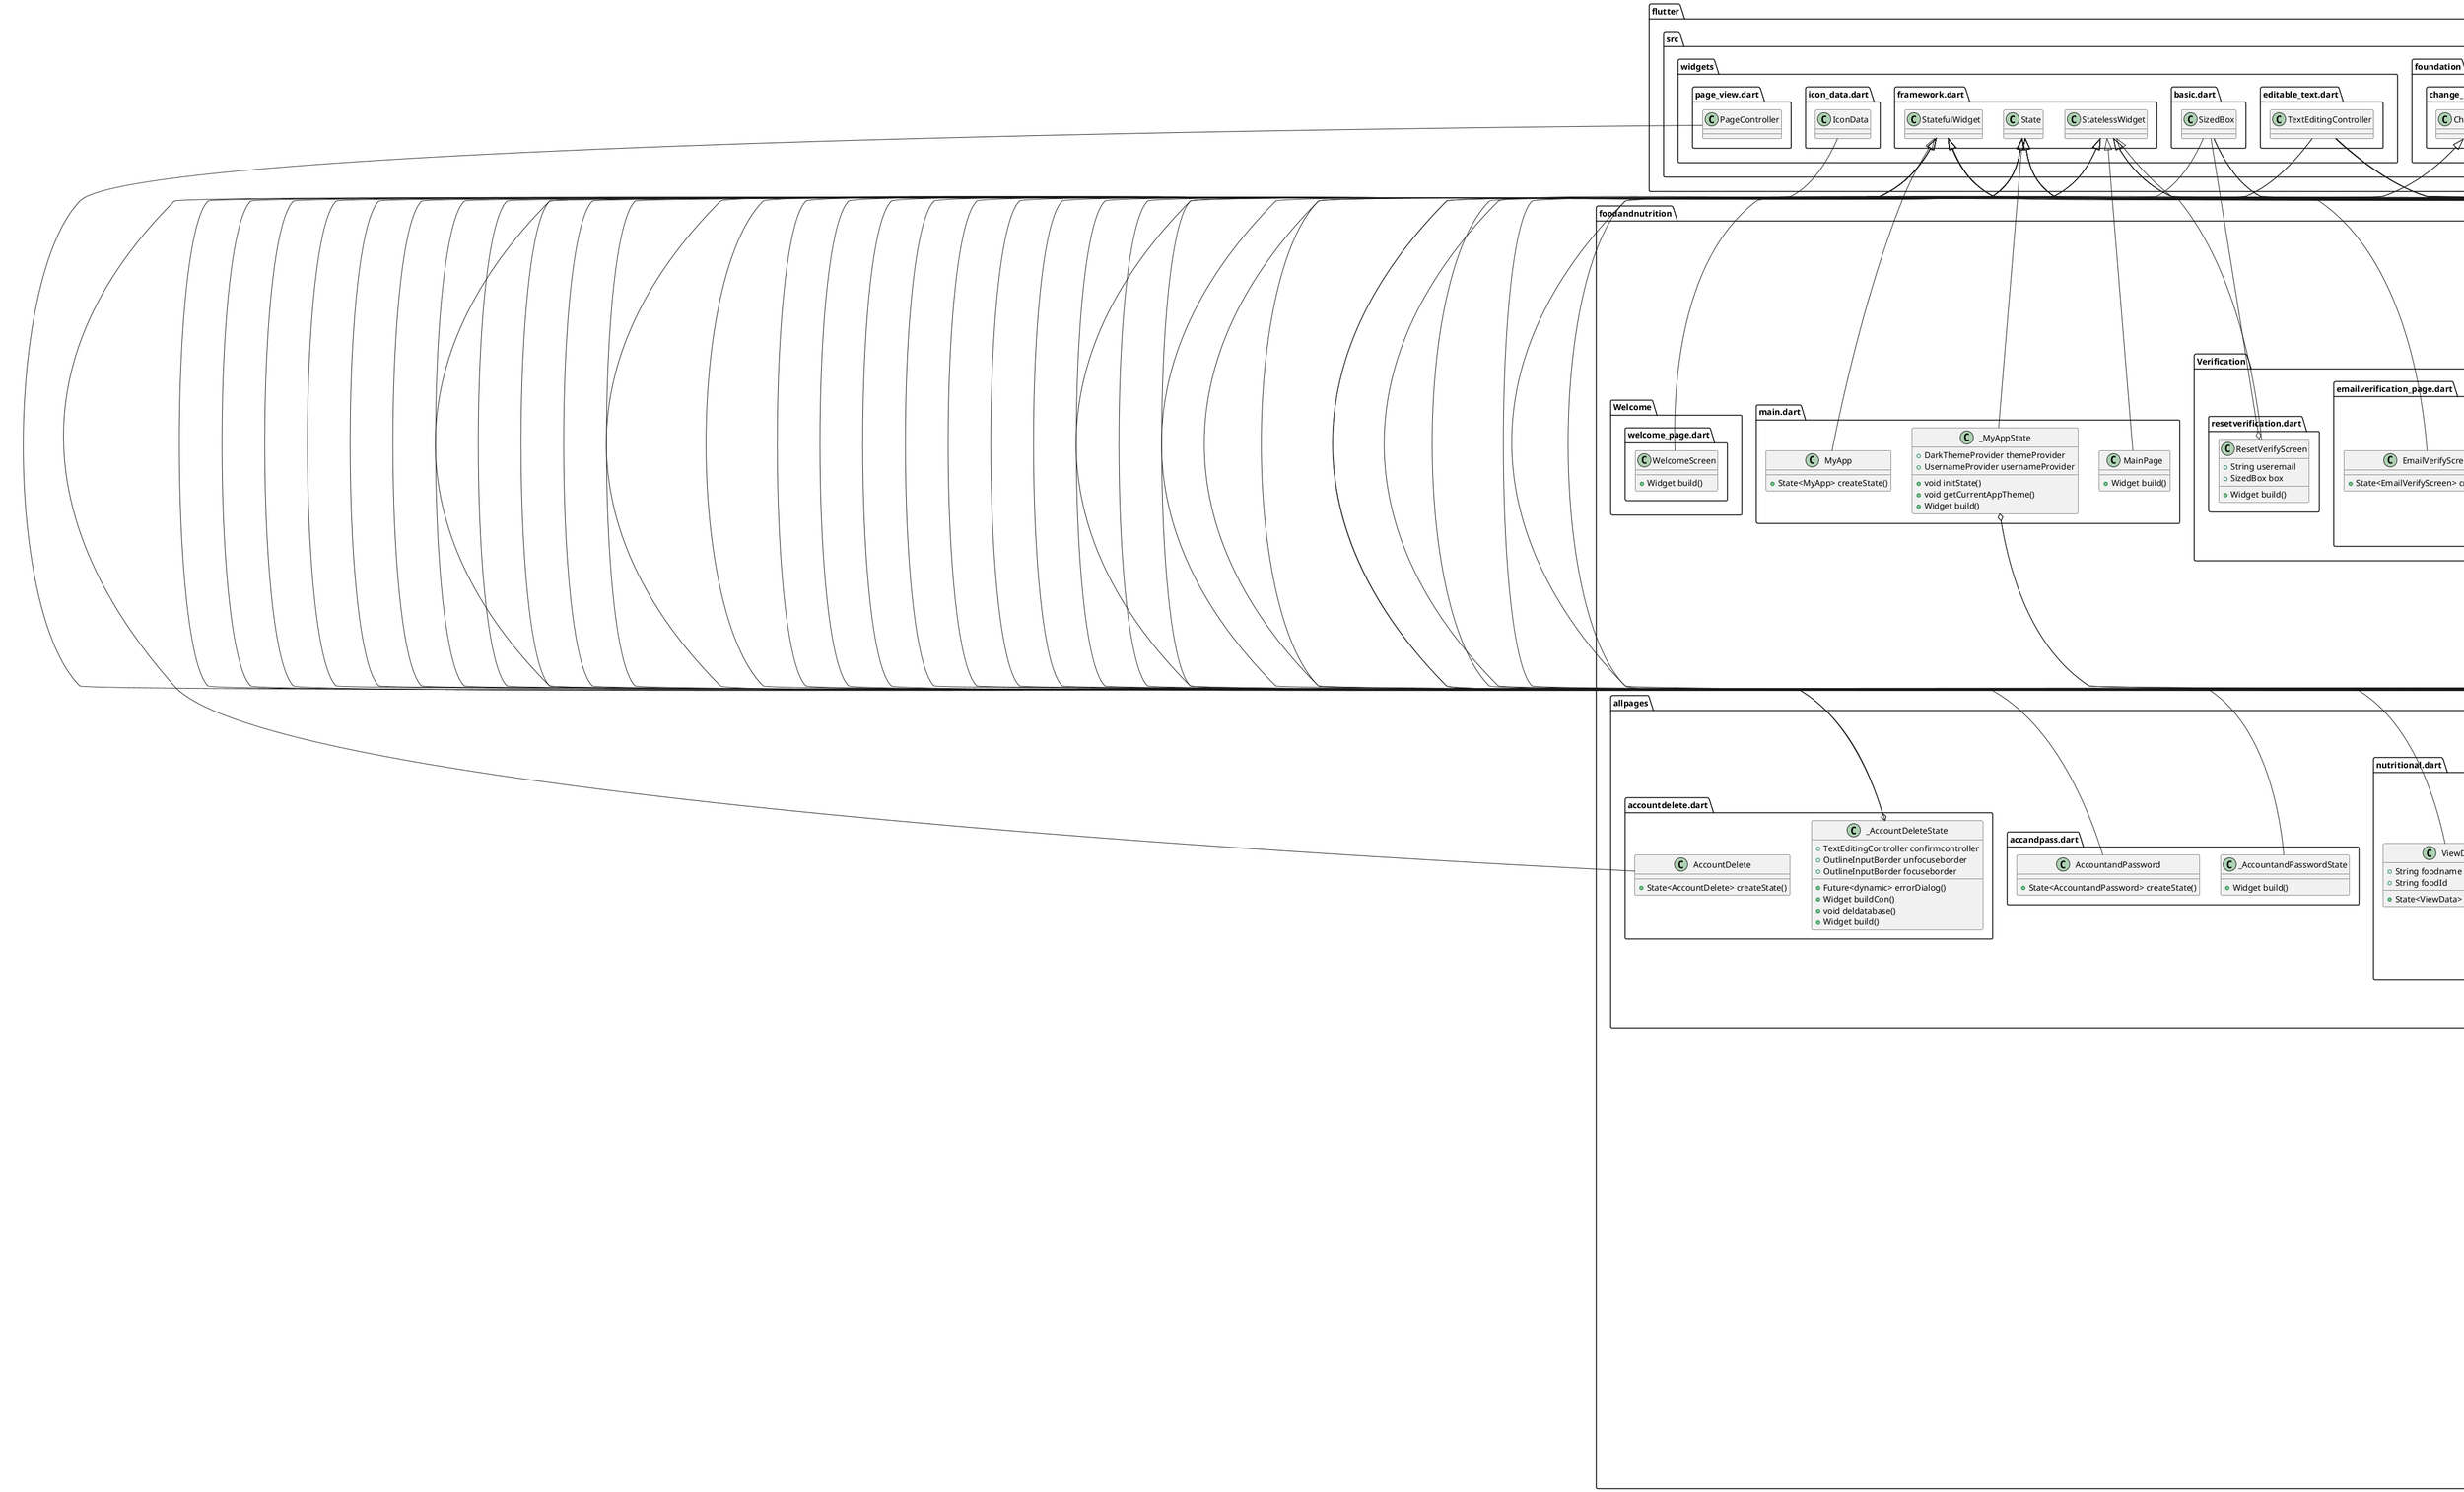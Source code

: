 @startuml 
set namespaceSeparator ::

class "foodandnutrition::allpages::accandpass.dart::AccountandPassword" {
  +State<AccountandPassword> createState()
}

"flutter::src::widgets::framework.dart::StatefulWidget" <|-- "foodandnutrition::allpages::accandpass.dart::AccountandPassword"

class "foodandnutrition::allpages::accandpass.dart::_AccountandPasswordState" {
  +Widget build()
}

"flutter::src::widgets::framework.dart::State" <|-- "foodandnutrition::allpages::accandpass.dart::_AccountandPasswordState"

class "foodandnutrition::allpages::accountdelete.dart::AccountDelete" {
  +State<AccountDelete> createState()
}

"flutter::src::widgets::framework.dart::StatefulWidget" <|-- "foodandnutrition::allpages::accountdelete.dart::AccountDelete"

class "foodandnutrition::allpages::accountdelete.dart::_AccountDeleteState" {
  +TextEditingController confirmcontroller
  +OutlineInputBorder unfocuseborder
  +OutlineInputBorder focuseborder
  +Future<dynamic> errorDialog()
  +Widget buildCon()
  +void deldatabase()
  +Widget build()
}

"foodandnutrition::allpages::accountdelete.dart::_AccountDeleteState" o-- "flutter::src::widgets::editable_text.dart::TextEditingController"   
"foodandnutrition::allpages::accountdelete.dart::_AccountDeleteState" o-- "flutter::src::material::input_border.dart::OutlineInputBorder"      
"flutter::src::widgets::framework.dart::State" <|-- "foodandnutrition::allpages::accountdelete.dart::_AccountDeleteState"

class "foodandnutrition::allpages::appsetting.dart::Appsetting" {
  +State<Appsetting> createState()
}

"flutter::src::widgets::framework.dart::StatefulWidget" <|-- "foodandnutrition::allpages::appsetting.dart::Appsetting"

class "foodandnutrition::allpages::appsetting.dart::_AppsettingState" {
  +bool notification
  +void initState()
  +void showNotification()
  +Widget build()
}

"flutter::src::widgets::framework.dart::State" <|-- "foodandnutrition::allpages::appsetting.dart::_AppsettingState"

class "foodandnutrition::allpages::details.dart::DetailScreen" {
  +int id
  +_DetailScreenState createState()
}

"flutter::src::widgets::framework.dart::StatefulWidget" <|-- "foodandnutrition::allpages::details.dart::DetailScreen"

class "foodandnutrition::allpages::details.dart::_DetailScreenState" {
  +FoodData foodData
  +bool loading
  +void initState()
  +Future<void> fetchData()
  +Widget build()
}

"foodandnutrition::allpages::details.dart::_DetailScreenState" o-- "foodandnutrition::models::foodmodel.dart::FoodData"
"flutter::src::widgets::framework.dart::State" <|-- "foodandnutrition::allpages::details.dart::_DetailScreenState"

class "foodandnutrition::allpages::favourite_page.dart::FavouritePage" {
  +State<FavouritePage> createState()
}

"flutter::src::widgets::framework.dart::StatefulWidget" <|-- "foodandnutrition::allpages::favourite_page.dart::FavouritePage"

class "foodandnutrition::allpages::favourite_page.dart::_FavouritePageState" {
  +Widget build()
}

"flutter::src::widgets::framework.dart::State" <|-- "foodandnutrition::allpages::favourite_page.dart::_FavouritePageState"

class "foodandnutrition::allpages::foodlist.dart::FoodListScreen" {
  +String title
  +State<FoodListScreen> createState()
}

"flutter::src::widgets::framework.dart::StatefulWidget" <|-- "foodandnutrition::allpages::foodlist.dart::FoodListScreen"

class "foodandnutrition::allpages::foodlist.dart::_FoodListScreenState" {
  -List<Map<String, dynamic>> _allUsers
  -List<Map<String, dynamic>> _foundUsers
  +void initState()
  +Widget build()
}

"flutter::src::widgets::framework.dart::State" <|-- "foodandnutrition::allpages::foodlist.dart::_FoodListScreenState"

class "foodandnutrition::allpages::food_page.dart::FoodPage" {
  +State<FoodPage> createState()
}

"flutter::src::widgets::framework.dart::StatefulWidget" <|-- "foodandnutrition::allpages::food_page.dart::FoodPage"

class "foodandnutrition::allpages::food_page.dart::_FoodPageState" {
  +Widget build()
}

"flutter::src::widgets::framework.dart::State" <|-- "foodandnutrition::allpages::food_page.dart::_FoodPageState"

class "foodandnutrition::allpages::food_page.dart::FoodDisplay" {
  +String imagelink
  +String type
  +String about
  +String whichpatients
  +void Function() press
  +Widget build()
}

"foodandnutrition::allpages::food_page.dart::FoodDisplay" o-- "dart::ui::void Function()"
"flutter::src::widgets::framework.dart::StatelessWidget" <|-- "foodandnutrition::allpages::food_page.dart::FoodDisplay"

class "foodandnutrition::allpages::home_page.dart::HomePage" {
  +State<HomePage> createState()
}

"flutter::src::widgets::framework.dart::StatefulWidget" <|-- "foodandnutrition::allpages::home_page.dart::HomePage"

class "foodandnutrition::allpages::home_page.dart::_HomePageState" {
  -PageController _controller
  +User user
  -String _uid
  +String username
  +DateTime today
  +String dateStr
  +bool reload
  +void initState()
  +void getData()
  +Widget build()
}

"foodandnutrition::allpages::home_page.dart::_HomePageState" o-- "flutter::src::widgets::page_view.dart::PageController"
"foodandnutrition::allpages::home_page.dart::_HomePageState" o-- "firebase_auth::firebase_auth.dart::User"
"flutter::src::widgets::framework.dart::State" <|-- "foodandnutrition::allpages::home_page.dart::_HomePageState"

class "foodandnutrition::allpages::home_page.dart::Smallcards" {
  +String foodname
  +String totalcalories
  +void Function() press
  +Widget build()
}

"foodandnutrition::allpages::home_page.dart::Smallcards" o-- "dart::ui::void Function()"
"flutter::src::widgets::framework.dart::StatelessWidget" <|-- "foodandnutrition::allpages::home_page.dart::Smallcards"

class "foodandnutrition::allpages::nutritional.dart::ViewData" {
  +String foodname
  +String foodId
  +State<ViewData> createState()
}

"flutter::src::widgets::framework.dart::StatefulWidget" <|-- "foodandnutrition::allpages::nutritional.dart::ViewData"

class "foodandnutrition::allpages::nutritional.dart::_ViewDataState" {
  +SizedBox box
  +String calories
  +String foodCat
  +String foodDesc
  +String servSize
  +String imageurl
  +bool isfav
  +void initState()
  +void getData()
  +Future<dynamic> favornot()
  +Future<void> favtoggle()
  +Future<dynamic> addtoFav()
  +Future<dynamic> removefromFav()
  +Widget build()
}

"foodandnutrition::allpages::nutritional.dart::_ViewDataState" o-- "flutter::src::widgets::basic.dart::SizedBox"
"flutter::src::widgets::framework.dart::State" <|-- "foodandnutrition::allpages::nutritional.dart::_ViewDataState"

class "foodandnutrition::allpages::profile_page.dart::ProfileScreen" {
  +State<ProfileScreen> createState()
}

"flutter::src::widgets::framework.dart::StatefulWidget" <|-- "foodandnutrition::allpages::profile_page.dart::ProfileScreen"

class "foodandnutrition::allpages::profile_page.dart::_ProfileScreenState" {
  +User user
  -String _uid
  +String name
  +int age
  +String username
  +int height
  +int weight
  +String email
  +String gender
  +String dob
  +String register
  +String profileurl
  +String imageUrl
  -File? _image
  +void initState()
  +void getData()
  +void chooseProfile()
  +Future<File?> cropimage()
  +Future<dynamic> addProfile()
  +Widget build()
}

"foodandnutrition::allpages::profile_page.dart::_ProfileScreenState" o-- "firebase_auth::firebase_auth.dart::User"
"foodandnutrition::allpages::profile_page.dart::_ProfileScreenState" o-- "dart::io::File"
"flutter::src::widgets::framework.dart::State" <|-- "foodandnutrition::allpages::profile_page.dart::_ProfileScreenState"

class "foodandnutrition::allpages::profile_page.dart::ProfileMenu" {
  +String text
  +IconData firsticon
  +IconData secondicon
  +void Function() press
  +Widget build()
}

"foodandnutrition::allpages::profile_page.dart::ProfileMenu" o-- "flutter::src::widgets::icon_data.dart::IconData"
"foodandnutrition::allpages::profile_page.dart::ProfileMenu" o-- "dart::ui::void Function()"
"flutter::src::widgets::framework.dart::StatelessWidget" <|-- "foodandnutrition::allpages::profile_page.dart::ProfileMenu"

class "foodandnutrition::allpages::search_page.dart::SearchPage" {
  +State<SearchPage> createState()
}

"flutter::src::widgets::framework.dart::StatefulWidget" <|-- "foodandnutrition::allpages::search_page.dart::SearchPage"

class "foodandnutrition::allpages::search_page.dart::_SearchPageState" {
  +TextEditingController searchcontroller
  +FoodList foodList
  -List<FoodList> _foodList
  +Widget buildUser()
  +void initState()
  -void _runFilter()
  +Widget build()
}

"foodandnutrition::allpages::search_page.dart::_SearchPageState" o-- "flutter::src::widgets::editable_text.dart::TextEditingController"        
"foodandnutrition::allpages::search_page.dart::_SearchPageState" o-- "foodandnutrition::services::foodlist.dart::FoodList"
"flutter::src::widgets::framework.dart::State" <|-- "foodandnutrition::allpages::search_page.dart::_SearchPageState"

class "foodandnutrition::allpages::test_page.dart::Testscreen" {
  +State<Testscreen> createState()
}

"flutter::src::widgets::framework.dart::StatefulWidget" <|-- "foodandnutrition::allpages::test_page.dart::Testscreen"

class "foodandnutrition::allpages::test_page.dart::_TestscreenState" {
  +Widget build()
}

"flutter::src::widgets::framework.dart::State" <|-- "foodandnutrition::allpages::test_page.dart::_TestscreenState"

class "foodandnutrition::allpages::track_page.dart::TrackPage" {
  +State<TrackPage> createState()
}

"flutter::src::widgets::framework.dart::StatefulWidget" <|-- "foodandnutrition::allpages::track_page.dart::TrackPage"

class "foodandnutrition::allpages::track_page.dart::_TrackPageState" {
  +Widget build()
}

"flutter::src::widgets::framework.dart::State" <|-- "foodandnutrition::allpages::track_page.dart::_TrackPageState"

class "foodandnutrition::ForgotPassword::changepass_page.dart::ChangePassScreen" {
  +State<ChangePassScreen> createState()
}

"flutter::src::widgets::framework.dart::StatefulWidget" <|-- "foodandnutrition::ForgotPassword::changepass_page.dart::ChangePassScreen"        

class "foodandnutrition::ForgotPassword::changepass_page.dart::_ChangePassScreenState" {
  +SizedBox box
  +User user
  +TextEditingController passwordController
  +TextEditingController newpassController
  +TextEditingController changepassController
  +bool isPasswordVisible
  +bool isNewpass
  +bool isChangePass
  +OutlineInputBorder unfocuseborder
  +OutlineInputBorder focuseborder
  +String? passerrorText
  +String? newpasserrorText
  +String? errorText
  +void initState()
  +bool passwordConfirmed()
  +Future<dynamic> errorDialog()
  -Future<dynamic> _changePassword()
  +Widget buildPass()
  +Widget buildNewPass()
  +Widget buildChangePass()
  +Widget build()
}

"foodandnutrition::ForgotPassword::changepass_page.dart::_ChangePassScreenState" o-- "flutter::src::widgets::basic.dart::SizedBox"
"foodandnutrition::ForgotPassword::changepass_page.dart::_ChangePassScreenState" o-- "firebase_auth::firebase_auth.dart::User"
"foodandnutrition::ForgotPassword::changepass_page.dart::_ChangePassScreenState" o-- "flutter::src::widgets::editable_text.dart::TextEditingController"
"foodandnutrition::ForgotPassword::changepass_page.dart::_ChangePassScreenState" o-- "flutter::src::material::input_border.dart::OutlineInputBorder"
"flutter::src::widgets::framework.dart::State" <|-- "foodandnutrition::ForgotPassword::changepass_page.dart::_ChangePassScreenState"

class "foodandnutrition::ForgotPassword::forgotpass_page.dart::ResetPasswordScreen" {
  +State<ResetPasswordScreen> createState()
}

"flutter::src::widgets::framework.dart::StatefulWidget" <|-- "foodandnutrition::ForgotPassword::forgotpass_page.dart::ResetPasswordScreen"     

class "foodandnutrition::ForgotPassword::forgotpass_page.dart::_ResetPasswordScreenState" {
  +SizedBox box
  +TextEditingController emailController
  +void initState()
  +void dispose()
  +dynamic checkaccount()
  +Future<dynamic> passwordReset()
  +Widget buildUser()
  +Widget build()
}

"foodandnutrition::ForgotPassword::forgotpass_page.dart::_ResetPasswordScreenState" o-- "flutter::src::widgets::basic.dart::SizedBox"
"foodandnutrition::ForgotPassword::forgotpass_page.dart::_ResetPasswordScreenState" o-- "flutter::src::widgets::editable_text.dart::TextEditingController"
"flutter::src::widgets::framework.dart::State" <|-- "foodandnutrition::ForgotPassword::forgotpass_page.dart::_ResetPasswordScreenState"        

class "foodandnutrition::Homepage::landing.dart::LandingPage" {
  +State<LandingPage> createState()
}

"flutter::src::widgets::framework.dart::StatefulWidget" <|-- "foodandnutrition::Homepage::landing.dart::LandingPage"

class "foodandnutrition::Homepage::landing.dart::_LandingPageState" {
  +List<Widget> pages
  +int currentStep
  +Widget build()
}

"flutter::src::widgets::framework.dart::State" <|-- "foodandnutrition::Homepage::landing.dart::_LandingPageState"

class "foodandnutrition::Login::login_page.dart::LoginScreen" {
  +State<LoginScreen> createState()
}

"flutter::src::widgets::framework.dart::StatefulWidget" <|-- "foodandnutrition::Login::login_page.dart::LoginScreen"

class "foodandnutrition::Login::login_page.dart::_LoginScreenState" {
  +TextEditingController usernameController
  +String password
  +bool isPasswordVisible
  +void initState()
  +Future<dynamic> errorDialog()
  +Future<dynamic> signIn()
  +Widget buildUser()
  +Widget buildPassword()
  +Widget build()
}

"foodandnutrition::Login::login_page.dart::_LoginScreenState" o-- "flutter::src::widgets::editable_text.dart::TextEditingController"
"flutter::src::widgets::framework.dart::State" <|-- "foodandnutrition::Login::login_page.dart::_LoginScreenState"

class "foodandnutrition::main.dart::MyApp" {
  +State<MyApp> createState()
}

"flutter::src::widgets::framework.dart::StatefulWidget" <|-- "foodandnutrition::main.dart::MyApp"

class "foodandnutrition::main.dart::_MyAppState" {
  +DarkThemeProvider themeProvider
  +UsernameProvider usernameProvider
  +void initState()
  +void getCurrentAppTheme()
  +Widget build()
}

"foodandnutrition::main.dart::_MyAppState" o-- "foodandnutrition::provider::darkthemeprov.dart::DarkThemeProvider"
"foodandnutrition::main.dart::_MyAppState" o-- "foodandnutrition::provider::darkthemeprov.dart::UsernameProvider"
"flutter::src::widgets::framework.dart::State" <|-- "foodandnutrition::main.dart::_MyAppState"

class "foodandnutrition::main.dart::MainPage" {
  +Widget build()
}

"flutter::src::widgets::framework.dart::StatelessWidget" <|-- "foodandnutrition::main.dart::MainPage"

class "foodandnutrition::models::foodmodel.dart::FoodData" {
  +WweiaFoodCategory? wweiaFoodCategory
  +String? description
  +List<FoodAttribute>? foodAttributes
  +String? foodCode
  +List<InputFood>? inputFoods
  +String? startDate
  +String? endDate
  +List<dynamic>? foodComponents
  +String? foodClass
  +String? fdcId
  +String? publicationDate
  +List<FoodNutrient>? foodNutrients
  +List<FoodPortion>? foodPortions
  +String? dataType
  +FoodData copyWith()
  +Map<String, dynamic> toMap()
}

"foodandnutrition::models::foodmodel.dart::FoodData" o-- "foodandnutrition::models::foodmodel.dart::WweiaFoodCategory"

class "foodandnutrition::models::foodmodel.dart::FoodAttribute" {
  +int? id
  +String? value
  +String? name
  +FoodAttributeType? foodAttributeType
  +FoodAttribute copyWith()
  +Map<String, dynamic> toMap()
}

"foodandnutrition::models::foodmodel.dart::FoodAttribute" o-- "foodandnutrition::models::foodmodel.dart::FoodAttributeType"

class "foodandnutrition::models::foodmodel.dart::FoodAttributeType" {
  +int? id
  +String? name
  +String? description
  +FoodAttributeType copyWith()
  +Map<String, dynamic> toMap()
}

class "foodandnutrition::models::foodmodel.dart::FoodNutrient" {
  +Nutrient? nutrient
  +Type? type
  +int? id
  +double? amount
  +FoodNutrient copyWith()
  +Map<String, dynamic> toMap()
}

"foodandnutrition::models::foodmodel.dart::FoodNutrient" o-- "foodandnutrition::models::foodmodel.dart::Nutrient"
"foodandnutrition::models::foodmodel.dart::FoodNutrient" o-- "foodandnutrition::models::foodmodel.dart::Type"

class "foodandnutrition::models::foodmodel.dart::Nutrient" {
  +int? id
  +String? number
  +String? name
  +String? rank
  +String? unitName
  +Nutrient copyWith()
  +Map<String, dynamic> toMap()
}

class "foodandnutrition::models::foodmodel.dart::FoodPortion" {
  +int? id
  +String? portionDescription
  +String? gramWeight
  +String? sequenceNumber
  +String? modifier
  +MeasureUnit? measureUnit
  +FoodPortion copyWith()
  +Map<String, dynamic> toMap()
}

"foodandnutrition::models::foodmodel.dart::FoodPortion" o-- "foodandnutrition::models::foodmodel.dart::MeasureUnit"

class "foodandnutrition::models::foodmodel.dart::MeasureUnit" {
  +int? id
  +String? name
  +String? abbreviation
  +MeasureUnit copyWith()
  +Map<String, dynamic> toMap()
}

class "foodandnutrition::models::foodmodel.dart::InputFood" {
  +int? id
  +String? foodDescription
  +String? ingredientDescription
  +String? ingredientWeight
  +String? portionCode
  +String? portionDescription
  +String? sequenceNumber
  +String? ingredientCode
  +String? unit
  +String? amount
  +InputFood copyWith()
  +Map<String, dynamic> toMap()
}

class "foodandnutrition::models::foodmodel.dart::WweiaFoodCategory" {
  +int? wweiaFoodCategoryCode
  +String? wweiaFoodCategoryDescription
  +WweiaFoodCategory copyWith()
  +Map<String, dynamic> toMap()
}

class "foodandnutrition::models::foodmodel.dart::EnumValues" {
  +Map<String, T> map
  +Map<T, String>? reverseMap
  +Map<T, String>? reverse
}

class "foodandnutrition::models::foodmodel.dart::UnitName" {
  +int index
  {static} +List<UnitName> values
  {static} +UnitName G
  {static} +UnitName KCAL
  {static} +UnitName MG
  {static} +UnitName UNIT_NAME_G
}

"foodandnutrition::models::foodmodel.dart::UnitName" o-- "foodandnutrition::models::foodmodel.dart::UnitName"
"dart::core::Enum" <|-- "foodandnutrition::models::foodmodel.dart::UnitName"

class "foodandnutrition::models::foodmodel.dart::Type" {
  +int index
  {static} +List<Type> values
  {static} +Type FOOD_NUTRIENT
}

"foodandnutrition::models::foodmodel.dart::Type" o-- "foodandnutrition::models::foodmodel.dart::Type"
"dart::core::Enum" <|-- "foodandnutrition::models::foodmodel.dart::Type"

class "foodandnutrition::ProfileOptions::alldetails.dart::ViewDetails" {
  +String userid
  +String username
  +String fullname
  +int age
  +int height
  +int weight
  +String email
  +String gender
  +String dob
  +String register
  +String profileurl
  +State<ViewDetails> createState()
}

"flutter::src::widgets::framework.dart::StatefulWidget" <|-- "foodandnutrition::ProfileOptions::alldetails.dart::ViewDetails"

class "foodandnutrition::ProfileOptions::alldetails.dart::_ViewDetailsState" {
  +Widget build()
}

"flutter::src::widgets::framework.dart::State" <|-- "foodandnutrition::ProfileOptions::alldetails.dart::_ViewDetailsState"

class "foodandnutrition::ProfileOptions::alldetails.dart::ProfileDetailColumn" {
  +String title
  +String value
  +Widget build()
}

"flutter::src::widgets::framework.dart::StatelessWidget" <|-- "foodandnutrition::ProfileOptions::alldetails.dart::ProfileDetailColumn"

class "foodandnutrition::ProfileOptions::before_after.dart::BeforeandAfterScreen" {
  +String userid
  +State<BeforeandAfterScreen> createState()
}

"flutter::src::widgets::framework.dart::StatefulWidget" <|-- "foodandnutrition::ProfileOptions::before_after.dart::BeforeandAfterScreen"       

class "foodandnutrition::ProfileOptions::before_after.dart::_BeforeandAfterScreenState" {
  +String imageUrl
  +String beforeurl
  +String afterurl
  +String username
  +File? beforeimage
  +File? afterimage
  +void initState()
  +void getData()
  +void chooseBefore()
  +Future<dynamic> addBefore()
  +void chooseAfter()
  +Future<File?> cropimage()
  +Future<dynamic> addAfter()
  +Widget build()
}

"foodandnutrition::ProfileOptions::before_after.dart::_BeforeandAfterScreenState" o-- "dart::io::File"
"flutter::src::widgets::framework.dart::State" <|-- "foodandnutrition::ProfileOptions::before_after.dart::_BeforeandAfterScreenState"

class "foodandnutrition::ProfileOptions::editdetails.dart::EditDetails" {
  +String userid
  +String username
  +String fullname
  +String email
  +int age
  +int height
  +int weight
  +String gender
  +String dob
  +State<EditDetails> createState()
}

"flutter::src::widgets::framework.dart::StatefulWidget" <|-- "foodandnutrition::ProfileOptions::editdetails.dart::EditDetails"

class "foodandnutrition::ProfileOptions::editdetails.dart::_EditDetailsState" {
  +TextEditingController fullnamecontroller
  +TextEditingController usernamecontroller
  +TextEditingController dobcontroller
  +TextEditingController agecontroller
  +TextEditingController gendercontroller
  +TextEditingController heightcontroller
  +TextEditingController weightcontroller
  +void initState()
  +void checkfield()
  +Future<dynamic> updateuser()
  +Widget build()
}

"foodandnutrition::ProfileOptions::editdetails.dart::_EditDetailsState" o-- "flutter::src::widgets::editable_text.dart::TextEditingController" 
"flutter::src::widgets::framework.dart::State" <|-- "foodandnutrition::ProfileOptions::editdetails.dart::_EditDetailsState"

class "foodandnutrition::ProfileOptions::editdetails.dart::Editfield" {
  +String labeltext
  +String hinttext
  +TextEditingController cont
  +Widget build()
}

"foodandnutrition::ProfileOptions::editdetails.dart::Editfield" o-- "flutter::src::widgets::editable_text.dart::TextEditingController"
"flutter::src::widgets::framework.dart::StatelessWidget" <|-- "foodandnutrition::ProfileOptions::editdetails.dart::Editfield"

class "foodandnutrition::provider::darkthemeprov.dart::DarkThemeProvider" {
  +DarkThemePrefs darkThemePrefs
  -bool _darkTheme
  +bool getDarkTheme
  +bool setDarkTheme
}

"foodandnutrition::provider::darkthemeprov.dart::DarkThemeProvider" o-- "foodandnutrition::services::darkthemeperf.dart::DarkThemePrefs"       
"flutter::src::foundation::change_notifier.dart::ChangeNotifier" <|-- "foodandnutrition::provider::darkthemeprov.dart::DarkThemeProvider"      

class "foodandnutrition::provider::darkthemeprov.dart::UsernameProvider" {
  +UsernamePerfs usernamePerfs
  -String _username
  +String getUsername
  +String setUsername
}

"foodandnutrition::provider::darkthemeprov.dart::UsernameProvider" o-- "foodandnutrition::services::darkthemeperf.dart::UsernamePerfs"
"flutter::src::foundation::change_notifier.dart::ChangeNotifier" <|-- "foodandnutrition::provider::darkthemeprov.dart::UsernameProvider"       

class "foodandnutrition::services::darkthemeperf.dart::DarkThemePrefs" {
  {static} +String themeStatus
  +dynamic setDarkTheme()
  +Future<bool> getTheme()
}

class "foodandnutrition::services::darkthemeperf.dart::UsernamePerfs" {
  {static} +String userName
  +dynamic setUsername()
  +Future<String> getTheme()
}

class "foodandnutrition::services::foodlist.dart::FoodList" {
  +int id
  +String name
  +String foodCategory
  +List<FoodList> foodList()
}

class "foodandnutrition::Signup::addfood.dart::Addfood" {
  +State<Addfood> createState()
}

"flutter::src::widgets::framework.dart::StatefulWidget" <|-- "foodandnutrition::Signup::addfood.dart::Addfood"

class "foodandnutrition::Signup::addfood.dart::_AddfoodState" {
  +TextEditingController foodidcontroller
  +TextEditingController foodnamecontroller
  +TextEditingController foodcatcontroller
  +TextEditingController fooddesccontroller
  +TextEditingController servsizecontroller
  +TextEditingController calcontroller
  +Future<dynamic> submitfood()
  +Widget build()
}

"foodandnutrition::Signup::addfood.dart::_AddfoodState" o-- "flutter::src::widgets::editable_text.dart::TextEditingController"
"flutter::src::widgets::framework.dart::State" <|-- "foodandnutrition::Signup::addfood.dart::_AddfoodState"

class "foodandnutrition::Signup::signup_page.dart::SignUpScreen" {
  +State<SignUpScreen> createState()
}

"flutter::src::widgets::framework.dart::StatefulWidget" <|-- "foodandnutrition::Signup::signup_page.dart::SignUpScreen"

class "foodandnutrition::Signup::signup_page.dart::_SignUpScreenState" {
  +int currentStep
  +TextEditingController fullnamecontroller
  +TextEditingController usernamecontroller
  +TextEditingController emailcontroller
  +TextEditingController passwordcontroller
  +TextEditingController confirmpasswordcontroller
  +TextEditingController gendercontroller
  +TextEditingController dobcontroller
  +TextEditingController agecontroller
  +TextEditingController heightcontroller
  +TextEditingController weightcontroller
  +DateTime today
  +FirebaseAuth auth
  -dynamic _text
  +dynamic texttwo
  +TextStyle textstyle
  +TextStyle steptextstyle
  +OutlineInputBorder unfocuseborder
  +OutlineInputBorder focuseborder
  -String? _errorText
  +String? errorText
  +void dispose()
  +Future<dynamic> signIn()
  +bool passwordConfirmed()
  +dynamic box()
  +bool formone()
  +bool formtwo()
  +Future<dynamic> errorDialog()
  +Widget build()
  +List<Step> getSteps()
}

"foodandnutrition::Signup::signup_page.dart::_SignUpScreenState" o-- "flutter::src::widgets::editable_text.dart::TextEditingController"        
"foodandnutrition::Signup::signup_page.dart::_SignUpScreenState" o-- "firebase_auth::firebase_auth.dart::FirebaseAuth"
"foodandnutrition::Signup::signup_page.dart::_SignUpScreenState" o-- "flutter::src::painting::text_style.dart::TextStyle"
"foodandnutrition::Signup::signup_page.dart::_SignUpScreenState" o-- "flutter::src::material::input_border.dart::OutlineInputBorder"
"flutter::src::widgets::framework.dart::State" <|-- "foodandnutrition::Signup::signup_page.dart::_SignUpScreenState"

class "foodandnutrition::utils::foodcard.dart::FoodCard" {
  +String imagelink
  +String type
  +String about
  +String whichpatients
  +void Function() press
  +Widget build()
}

"foodandnutrition::utils::foodcard.dart::FoodCard" o-- "dart::ui::void Function()"
"flutter::src::widgets::framework.dart::StatelessWidget" <|-- "foodandnutrition::utils::foodcard.dart::FoodCard"

class "foodandnutrition::utils::themes.dart::Styles" {
  {static} +ThemeData themeData()
}

class "foodandnutrition::Verification::auth_page.dart::AuthPage" {
  +Widget build()
}

"flutter::src::widgets::framework.dart::StatelessWidget" <|-- "foodandnutrition::Verification::auth_page.dart::AuthPage"

class "foodandnutrition::Verification::emailverification_page.dart::EmailVerifyScreen" {
  +State<EmailVerifyScreen> createState()
}

"flutter::src::widgets::framework.dart::StatefulWidget" <|-- "foodandnutrition::Verification::emailverification_page.dart::EmailVerifyScreen"  

class "foodandnutrition::Verification::emailverification_page.dart::_EmailVerifyScreenState" {
  +bool isEmailVerified
  +bool canResendEmail
  +Timer? timer
  +SizedBox box
  +void initState()
  +void dispose()
  +Future<dynamic> sendVerificationEmail()
  +Future<dynamic> checkEmailVerified()
  +Widget build()
}

"foodandnutrition::Verification::emailverification_page.dart::_EmailVerifyScreenState" o-- "dart::async::Timer"
"foodandnutrition::Verification::emailverification_page.dart::_EmailVerifyScreenState" o-- "flutter::src::widgets::basic.dart::SizedBox"       
"flutter::src::widgets::framework.dart::State" <|-- "foodandnutrition::Verification::emailverification_page.dart::_EmailVerifyScreenState"     

class "foodandnutrition::Verification::resetverification.dart::ResetVerifyScreen" {
  +String useremail
  +SizedBox box
  +Widget build()
}

"foodandnutrition::Verification::resetverification.dart::ResetVerifyScreen" o-- "flutter::src::widgets::basic.dart::SizedBox"
"flutter::src::widgets::framework.dart::StatelessWidget" <|-- "foodandnutrition::Verification::resetverification.dart::ResetVerifyScreen"      

class "foodandnutrition::Welcome::welcome_page.dart::WelcomeScreen" {
  +Widget build()
}

"flutter::src::widgets::framework.dart::StatelessWidget" <|-- "foodandnutrition::Welcome::welcome_page.dart::WelcomeScreen"


@enduml